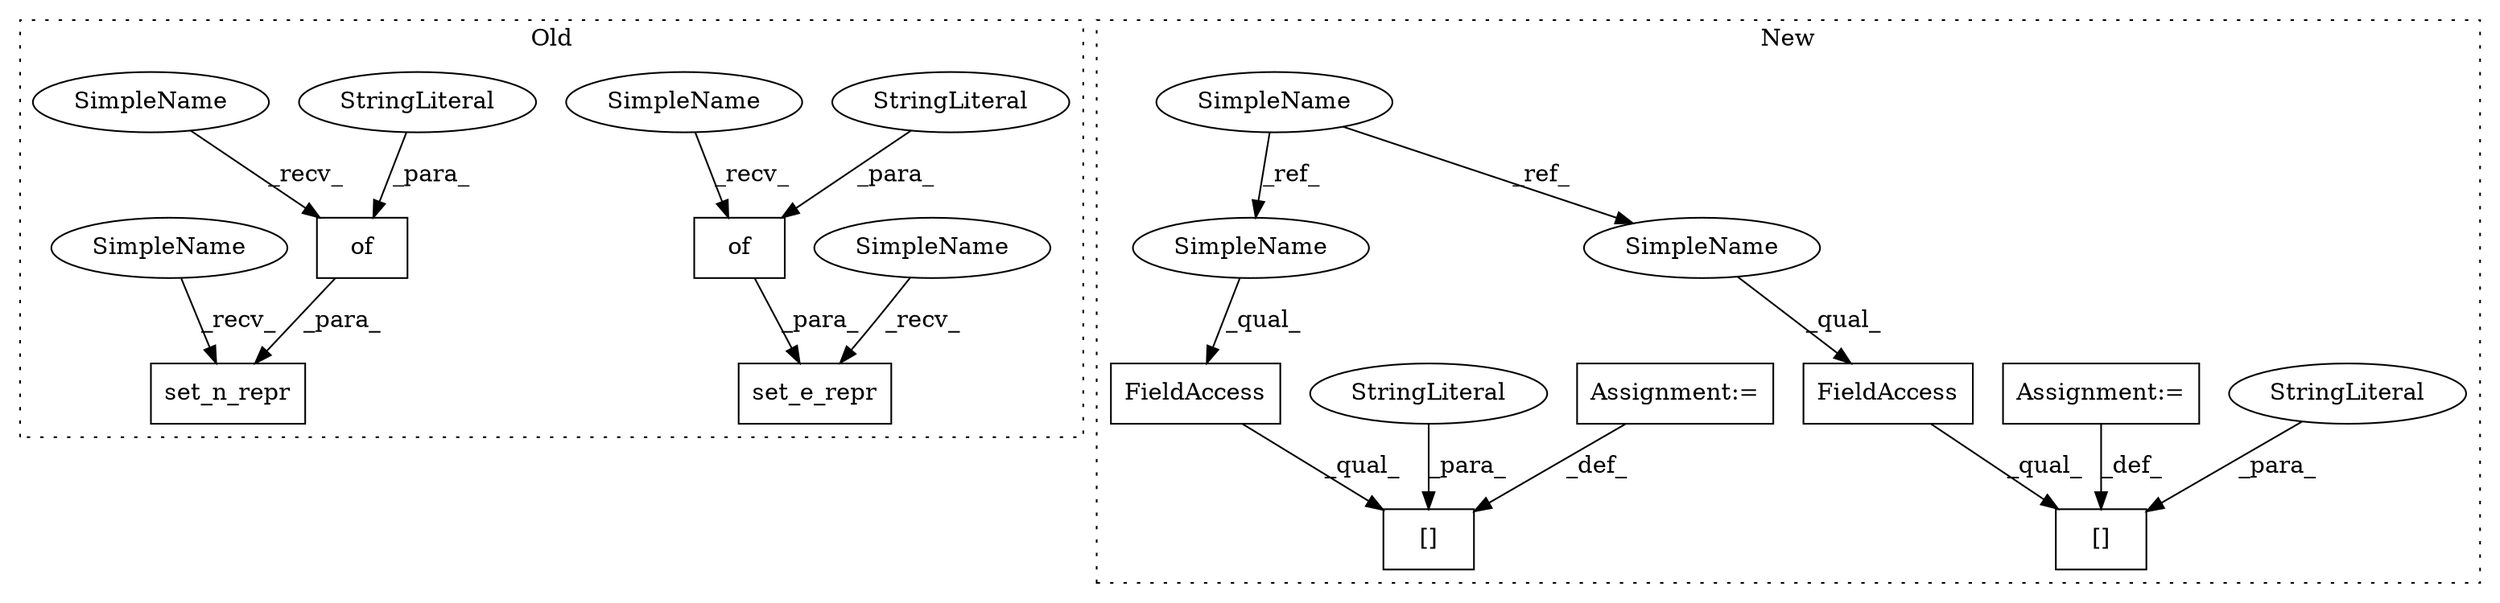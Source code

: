 digraph G {
subgraph cluster0 {
1 [label="set_n_repr" a="32" s="2017,2075" l="11,1" shape="box"];
6 [label="of" a="32" s="2032,2074" l="3,1" shape="box"];
7 [label="StringLiteral" a="45" s="2035" l="3" shape="ellipse"];
13 [label="of" a="32" s="3432,3472" l="3,1" shape="box"];
14 [label="StringLiteral" a="45" s="3435" l="3" shape="ellipse"];
15 [label="set_e_repr" a="32" s="3417,3477" l="11,1" shape="box"];
18 [label="SimpleName" a="42" s="3415" l="1" shape="ellipse"];
19 [label="SimpleName" a="42" s="2015" l="1" shape="ellipse"];
20 [label="SimpleName" a="42" s="3428" l="3" shape="ellipse"];
21 [label="SimpleName" a="42" s="2028" l="3" shape="ellipse"];
label = "Old";
style="dotted";
}
subgraph cluster1 {
2 [label="[]" a="2" s="2071,2082" l="8,1" shape="box"];
3 [label="StringLiteral" a="45" s="2079" l="3" shape="ellipse"];
4 [label="FieldAccess" a="22" s="2071" l="7" shape="box"];
5 [label="Assignment:=" a="7" s="2083" l="1" shape="box"];
8 [label="SimpleName" a="42" s="1781" l="1" shape="ellipse"];
9 [label="FieldAccess" a="22" s="2419" l="7" shape="box"];
10 [label="[]" a="2" s="2419,2430" l="8,1" shape="box"];
11 [label="StringLiteral" a="45" s="2427" l="3" shape="ellipse"];
12 [label="Assignment:=" a="7" s="2431" l="1" shape="box"];
16 [label="SimpleName" a="42" s="2071" l="1" shape="ellipse"];
17 [label="SimpleName" a="42" s="2419" l="1" shape="ellipse"];
label = "New";
style="dotted";
}
3 -> 2 [label="_para_"];
4 -> 2 [label="_qual_"];
5 -> 2 [label="_def_"];
6 -> 1 [label="_para_"];
7 -> 6 [label="_para_"];
8 -> 16 [label="_ref_"];
8 -> 17 [label="_ref_"];
9 -> 10 [label="_qual_"];
11 -> 10 [label="_para_"];
12 -> 10 [label="_def_"];
13 -> 15 [label="_para_"];
14 -> 13 [label="_para_"];
16 -> 4 [label="_qual_"];
17 -> 9 [label="_qual_"];
18 -> 15 [label="_recv_"];
19 -> 1 [label="_recv_"];
20 -> 13 [label="_recv_"];
21 -> 6 [label="_recv_"];
}